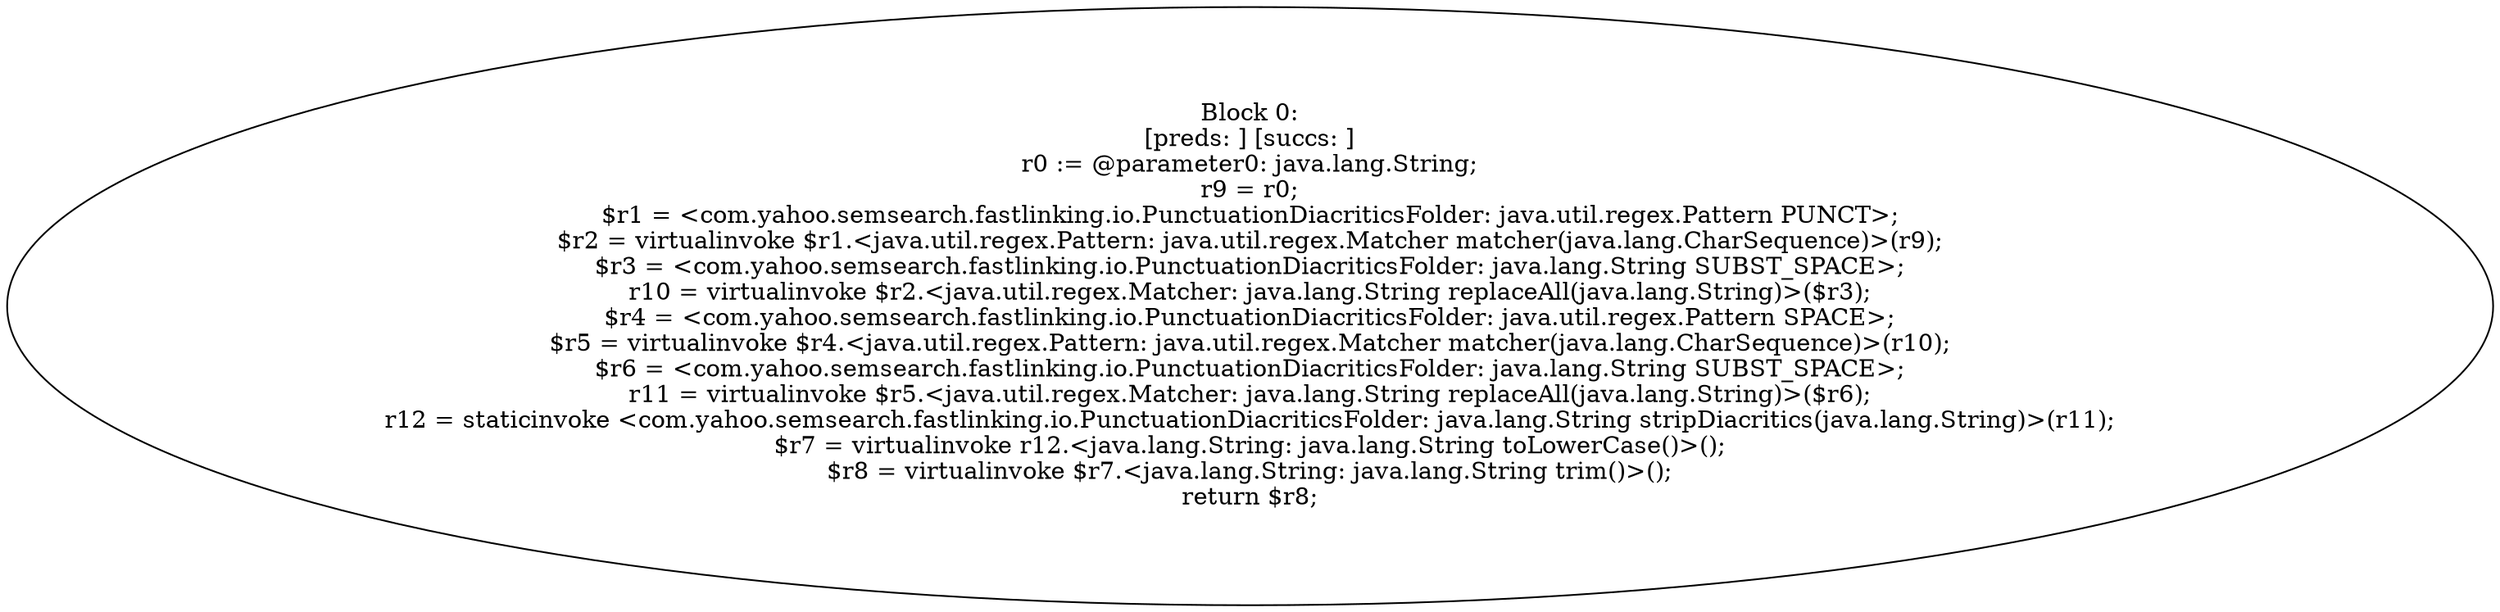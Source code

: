 digraph "unitGraph" {
    "Block 0:
[preds: ] [succs: ]
r0 := @parameter0: java.lang.String;
r9 = r0;
$r1 = <com.yahoo.semsearch.fastlinking.io.PunctuationDiacriticsFolder: java.util.regex.Pattern PUNCT>;
$r2 = virtualinvoke $r1.<java.util.regex.Pattern: java.util.regex.Matcher matcher(java.lang.CharSequence)>(r9);
$r3 = <com.yahoo.semsearch.fastlinking.io.PunctuationDiacriticsFolder: java.lang.String SUBST_SPACE>;
r10 = virtualinvoke $r2.<java.util.regex.Matcher: java.lang.String replaceAll(java.lang.String)>($r3);
$r4 = <com.yahoo.semsearch.fastlinking.io.PunctuationDiacriticsFolder: java.util.regex.Pattern SPACE>;
$r5 = virtualinvoke $r4.<java.util.regex.Pattern: java.util.regex.Matcher matcher(java.lang.CharSequence)>(r10);
$r6 = <com.yahoo.semsearch.fastlinking.io.PunctuationDiacriticsFolder: java.lang.String SUBST_SPACE>;
r11 = virtualinvoke $r5.<java.util.regex.Matcher: java.lang.String replaceAll(java.lang.String)>($r6);
r12 = staticinvoke <com.yahoo.semsearch.fastlinking.io.PunctuationDiacriticsFolder: java.lang.String stripDiacritics(java.lang.String)>(r11);
$r7 = virtualinvoke r12.<java.lang.String: java.lang.String toLowerCase()>();
$r8 = virtualinvoke $r7.<java.lang.String: java.lang.String trim()>();
return $r8;
"
}

